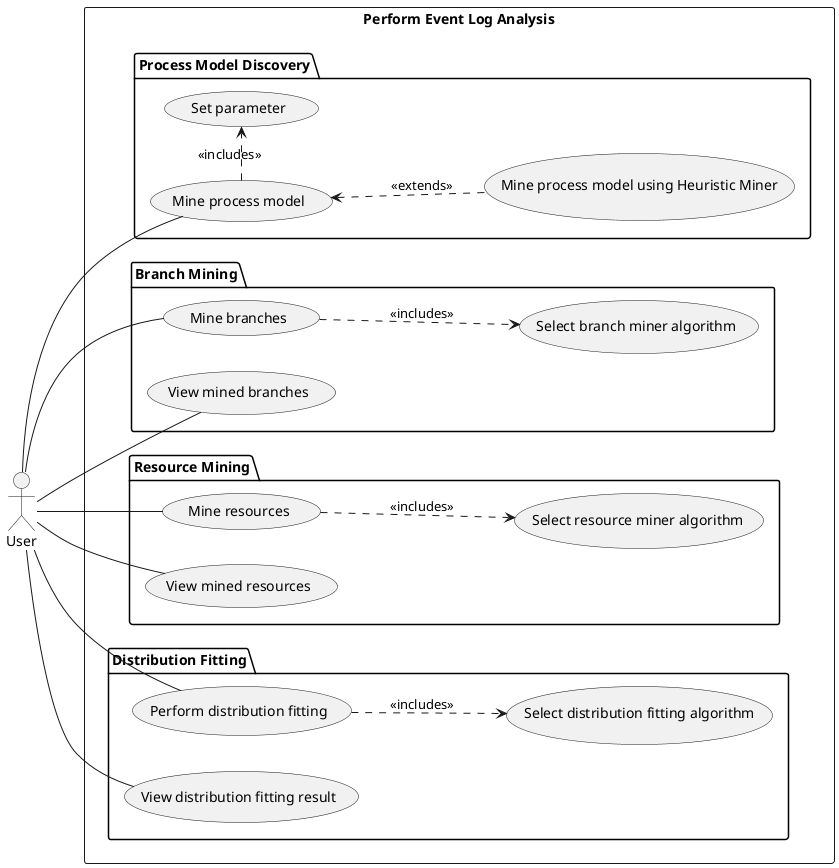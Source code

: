 @startuml "Perform Event Log Analysis"
left to right direction

actor :User: as user
rectangle "Perform Event Log Analysis" {
  package "Process Model Discovery" {
    user -- (Mine process model)
    (Mine process model) <.. (Mine process model using Heuristic Miner) : <<extends>>
    (Mine process model) .> (Set parameter): <<includes>>
  }

  package "Branch Mining" {
    user -- (Mine branches)
    user -- (View mined branches)
    (Mine branches) ..> (Select branch miner algorithm) : <<includes>>
  }

  package "Resource Mining" {
    user -- (Mine resources)
    user -- (View mined resources)
    (Mine resources) ..> (Select resource miner algorithm) : <<includes>>
  }

  package "Distribution Fitting" {
    user -- (Perform distribution fitting)
    user -- (View distribution fitting result)
    (Perform distribution fitting) ..> (Select distribution fitting algorithm) : <<includes>>
  }
}
@enduml
